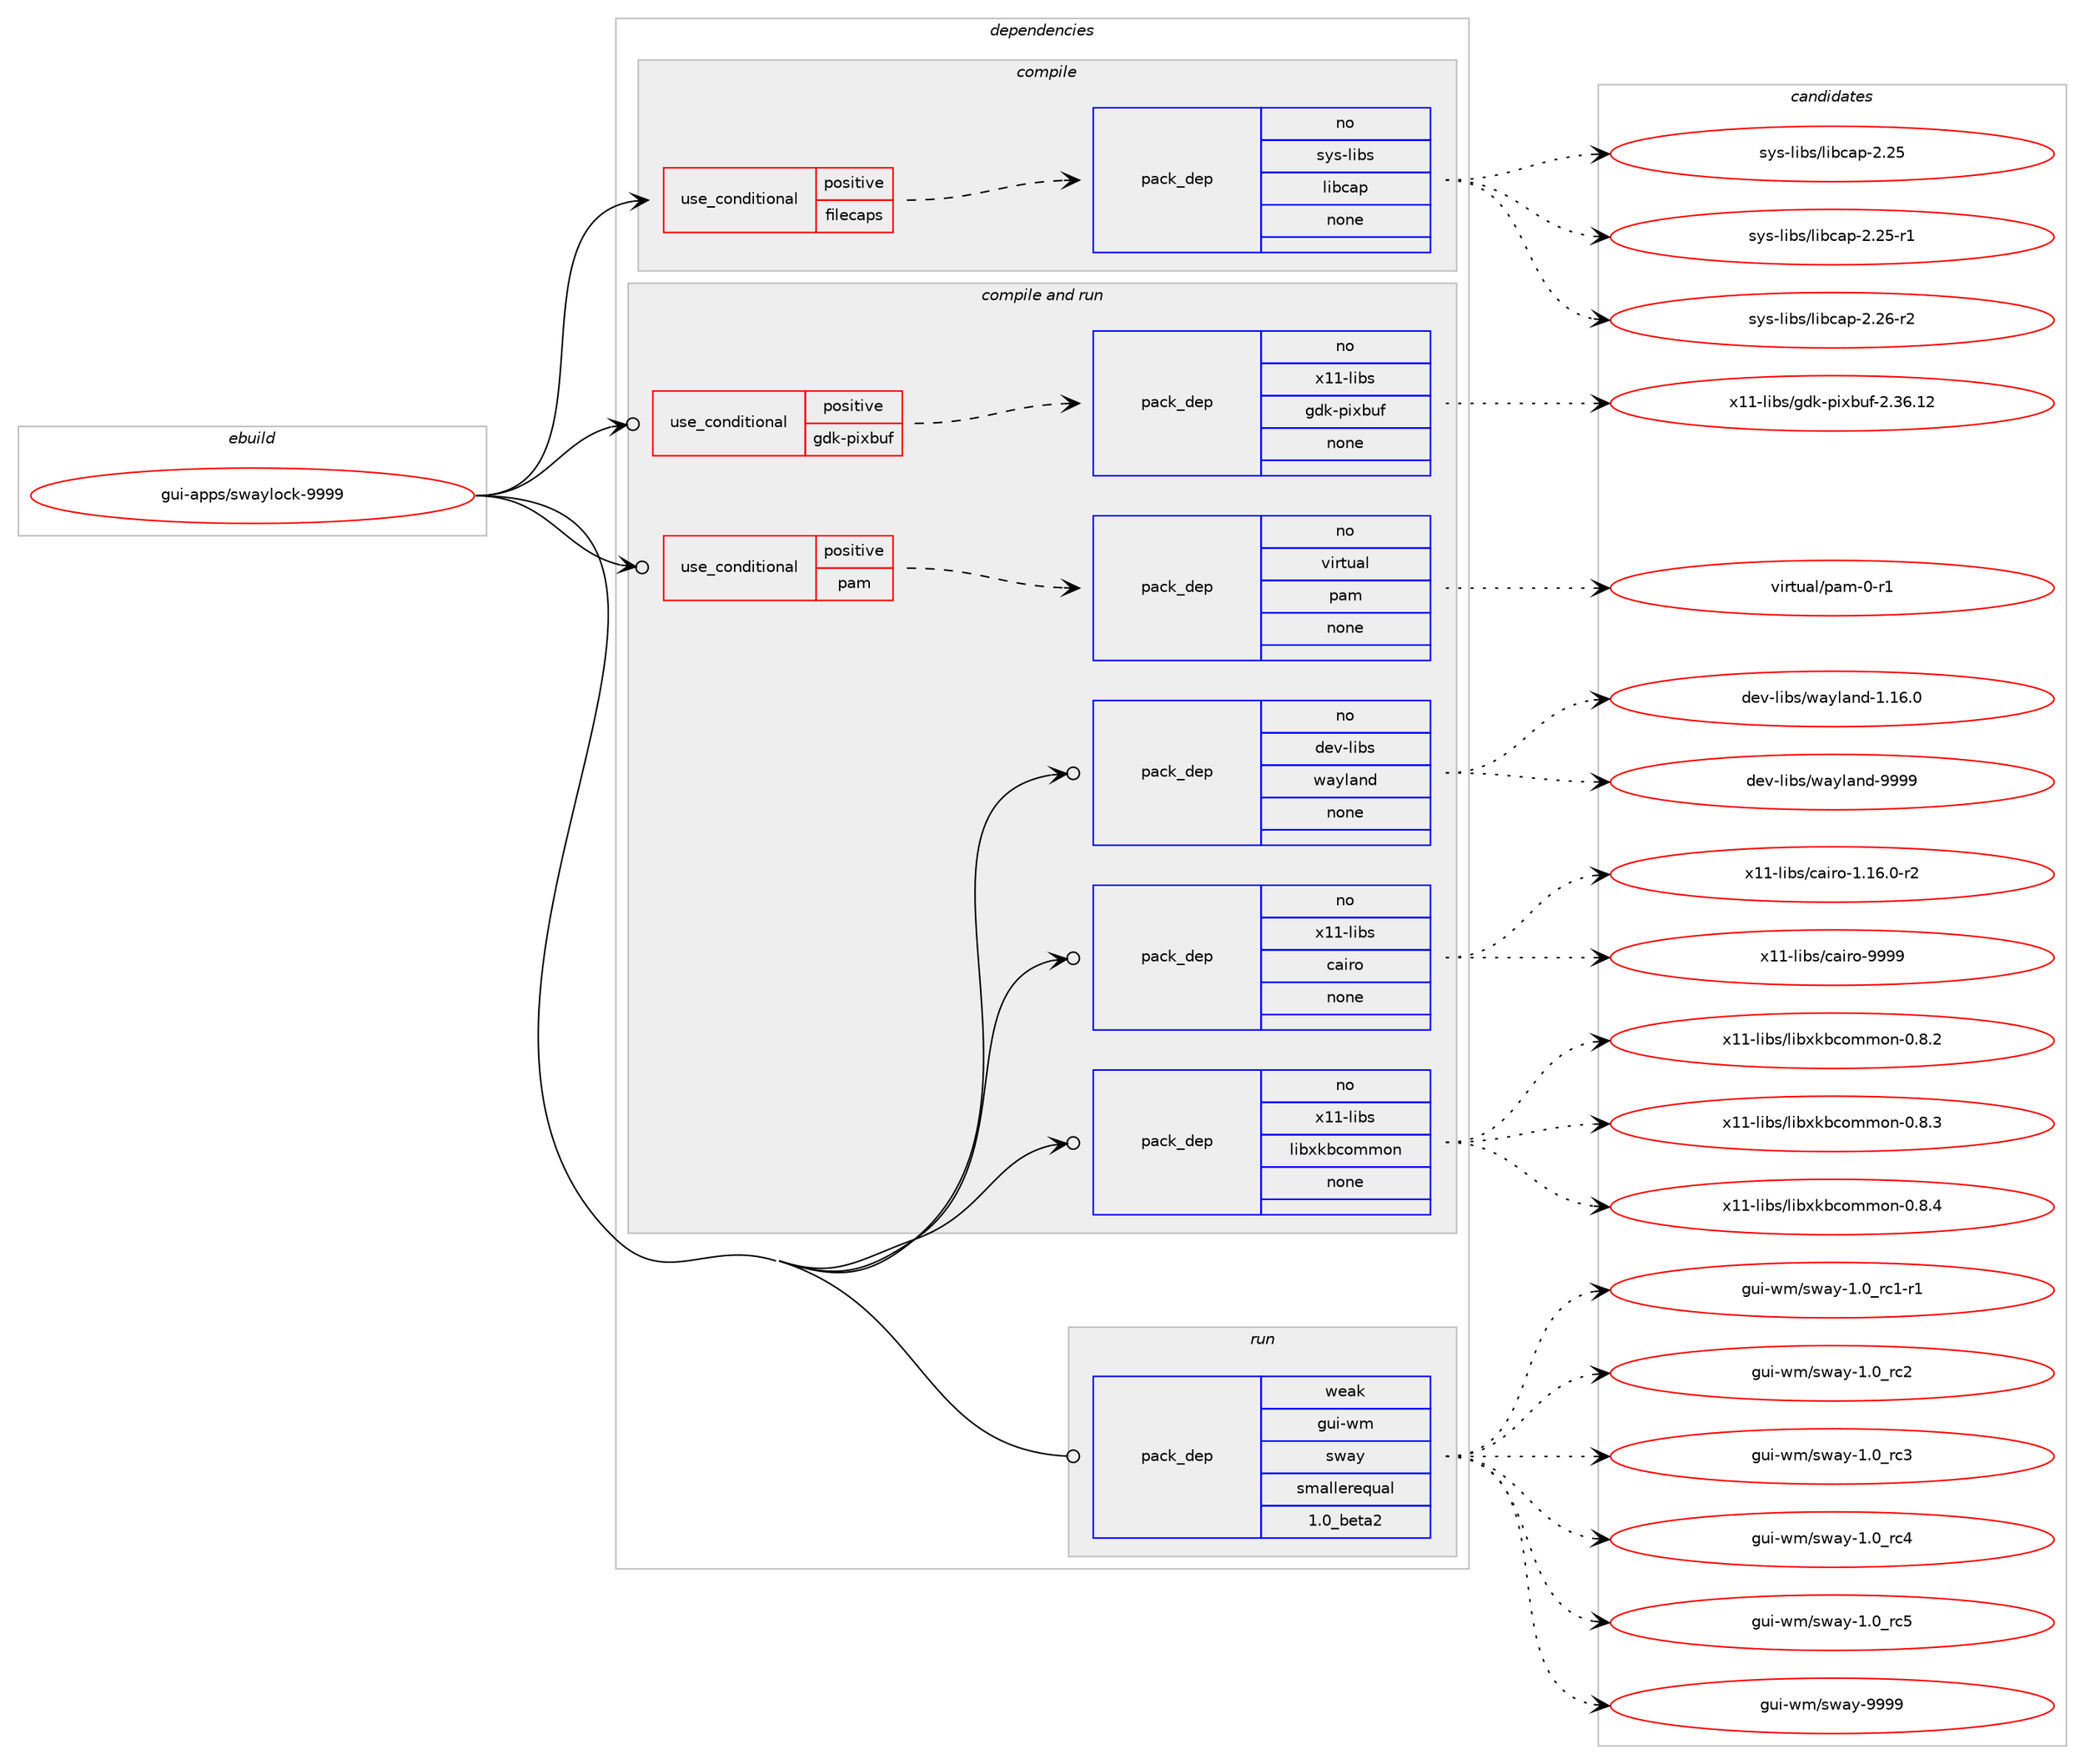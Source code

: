 digraph prolog {

# *************
# Graph options
# *************

newrank=true;
concentrate=true;
compound=true;
graph [rankdir=LR,fontname=Helvetica,fontsize=10,ranksep=1.5];#, ranksep=2.5, nodesep=0.2];
edge  [arrowhead=vee];
node  [fontname=Helvetica,fontsize=10];

# **********
# The ebuild
# **********

subgraph cluster_leftcol {
color=gray;
rank=same;
label=<<i>ebuild</i>>;
id [label="gui-apps/swaylock-9999", color=red, width=4, href="../gui-apps/swaylock-9999.svg"];
}

# ****************
# The dependencies
# ****************

subgraph cluster_midcol {
color=gray;
label=<<i>dependencies</i>>;
subgraph cluster_compile {
fillcolor="#eeeeee";
style=filled;
label=<<i>compile</i>>;
subgraph cond428407 {
dependency1569937 [label=<<TABLE BORDER="0" CELLBORDER="1" CELLSPACING="0" CELLPADDING="4"><TR><TD ROWSPAN="3" CELLPADDING="10">use_conditional</TD></TR><TR><TD>positive</TD></TR><TR><TD>filecaps</TD></TR></TABLE>>, shape=none, color=red];
subgraph pack1117241 {
dependency1569938 [label=<<TABLE BORDER="0" CELLBORDER="1" CELLSPACING="0" CELLPADDING="4" WIDTH="220"><TR><TD ROWSPAN="6" CELLPADDING="30">pack_dep</TD></TR><TR><TD WIDTH="110">no</TD></TR><TR><TD>sys-libs</TD></TR><TR><TD>libcap</TD></TR><TR><TD>none</TD></TR><TR><TD></TD></TR></TABLE>>, shape=none, color=blue];
}
dependency1569937:e -> dependency1569938:w [weight=20,style="dashed",arrowhead="vee"];
}
id:e -> dependency1569937:w [weight=20,style="solid",arrowhead="vee"];
}
subgraph cluster_compileandrun {
fillcolor="#eeeeee";
style=filled;
label=<<i>compile and run</i>>;
subgraph cond428408 {
dependency1569939 [label=<<TABLE BORDER="0" CELLBORDER="1" CELLSPACING="0" CELLPADDING="4"><TR><TD ROWSPAN="3" CELLPADDING="10">use_conditional</TD></TR><TR><TD>positive</TD></TR><TR><TD>gdk-pixbuf</TD></TR></TABLE>>, shape=none, color=red];
subgraph pack1117242 {
dependency1569940 [label=<<TABLE BORDER="0" CELLBORDER="1" CELLSPACING="0" CELLPADDING="4" WIDTH="220"><TR><TD ROWSPAN="6" CELLPADDING="30">pack_dep</TD></TR><TR><TD WIDTH="110">no</TD></TR><TR><TD>x11-libs</TD></TR><TR><TD>gdk-pixbuf</TD></TR><TR><TD>none</TD></TR><TR><TD></TD></TR></TABLE>>, shape=none, color=blue];
}
dependency1569939:e -> dependency1569940:w [weight=20,style="dashed",arrowhead="vee"];
}
id:e -> dependency1569939:w [weight=20,style="solid",arrowhead="odotvee"];
subgraph cond428409 {
dependency1569941 [label=<<TABLE BORDER="0" CELLBORDER="1" CELLSPACING="0" CELLPADDING="4"><TR><TD ROWSPAN="3" CELLPADDING="10">use_conditional</TD></TR><TR><TD>positive</TD></TR><TR><TD>pam</TD></TR></TABLE>>, shape=none, color=red];
subgraph pack1117243 {
dependency1569942 [label=<<TABLE BORDER="0" CELLBORDER="1" CELLSPACING="0" CELLPADDING="4" WIDTH="220"><TR><TD ROWSPAN="6" CELLPADDING="30">pack_dep</TD></TR><TR><TD WIDTH="110">no</TD></TR><TR><TD>virtual</TD></TR><TR><TD>pam</TD></TR><TR><TD>none</TD></TR><TR><TD></TD></TR></TABLE>>, shape=none, color=blue];
}
dependency1569941:e -> dependency1569942:w [weight=20,style="dashed",arrowhead="vee"];
}
id:e -> dependency1569941:w [weight=20,style="solid",arrowhead="odotvee"];
subgraph pack1117244 {
dependency1569943 [label=<<TABLE BORDER="0" CELLBORDER="1" CELLSPACING="0" CELLPADDING="4" WIDTH="220"><TR><TD ROWSPAN="6" CELLPADDING="30">pack_dep</TD></TR><TR><TD WIDTH="110">no</TD></TR><TR><TD>dev-libs</TD></TR><TR><TD>wayland</TD></TR><TR><TD>none</TD></TR><TR><TD></TD></TR></TABLE>>, shape=none, color=blue];
}
id:e -> dependency1569943:w [weight=20,style="solid",arrowhead="odotvee"];
subgraph pack1117245 {
dependency1569944 [label=<<TABLE BORDER="0" CELLBORDER="1" CELLSPACING="0" CELLPADDING="4" WIDTH="220"><TR><TD ROWSPAN="6" CELLPADDING="30">pack_dep</TD></TR><TR><TD WIDTH="110">no</TD></TR><TR><TD>x11-libs</TD></TR><TR><TD>cairo</TD></TR><TR><TD>none</TD></TR><TR><TD></TD></TR></TABLE>>, shape=none, color=blue];
}
id:e -> dependency1569944:w [weight=20,style="solid",arrowhead="odotvee"];
subgraph pack1117246 {
dependency1569945 [label=<<TABLE BORDER="0" CELLBORDER="1" CELLSPACING="0" CELLPADDING="4" WIDTH="220"><TR><TD ROWSPAN="6" CELLPADDING="30">pack_dep</TD></TR><TR><TD WIDTH="110">no</TD></TR><TR><TD>x11-libs</TD></TR><TR><TD>libxkbcommon</TD></TR><TR><TD>none</TD></TR><TR><TD></TD></TR></TABLE>>, shape=none, color=blue];
}
id:e -> dependency1569945:w [weight=20,style="solid",arrowhead="odotvee"];
}
subgraph cluster_run {
fillcolor="#eeeeee";
style=filled;
label=<<i>run</i>>;
subgraph pack1117247 {
dependency1569946 [label=<<TABLE BORDER="0" CELLBORDER="1" CELLSPACING="0" CELLPADDING="4" WIDTH="220"><TR><TD ROWSPAN="6" CELLPADDING="30">pack_dep</TD></TR><TR><TD WIDTH="110">weak</TD></TR><TR><TD>gui-wm</TD></TR><TR><TD>sway</TD></TR><TR><TD>smallerequal</TD></TR><TR><TD>1.0_beta2</TD></TR></TABLE>>, shape=none, color=blue];
}
id:e -> dependency1569946:w [weight=20,style="solid",arrowhead="odot"];
}
}

# **************
# The candidates
# **************

subgraph cluster_choices {
rank=same;
color=gray;
label=<<i>candidates</i>>;

subgraph choice1117241 {
color=black;
nodesep=1;
choice1151211154510810598115471081059899971124550465053 [label="sys-libs/libcap-2.25", color=red, width=4,href="../sys-libs/libcap-2.25.svg"];
choice11512111545108105981154710810598999711245504650534511449 [label="sys-libs/libcap-2.25-r1", color=red, width=4,href="../sys-libs/libcap-2.25-r1.svg"];
choice11512111545108105981154710810598999711245504650544511450 [label="sys-libs/libcap-2.26-r2", color=red, width=4,href="../sys-libs/libcap-2.26-r2.svg"];
dependency1569938:e -> choice1151211154510810598115471081059899971124550465053:w [style=dotted,weight="100"];
dependency1569938:e -> choice11512111545108105981154710810598999711245504650534511449:w [style=dotted,weight="100"];
dependency1569938:e -> choice11512111545108105981154710810598999711245504650544511450:w [style=dotted,weight="100"];
}
subgraph choice1117242 {
color=black;
nodesep=1;
choice120494945108105981154710310010745112105120981171024550465154464950 [label="x11-libs/gdk-pixbuf-2.36.12", color=red, width=4,href="../x11-libs/gdk-pixbuf-2.36.12.svg"];
dependency1569940:e -> choice120494945108105981154710310010745112105120981171024550465154464950:w [style=dotted,weight="100"];
}
subgraph choice1117243 {
color=black;
nodesep=1;
choice11810511411611797108471129710945484511449 [label="virtual/pam-0-r1", color=red, width=4,href="../virtual/pam-0-r1.svg"];
dependency1569942:e -> choice11810511411611797108471129710945484511449:w [style=dotted,weight="100"];
}
subgraph choice1117244 {
color=black;
nodesep=1;
choice100101118451081059811547119971211089711010045494649544648 [label="dev-libs/wayland-1.16.0", color=red, width=4,href="../dev-libs/wayland-1.16.0.svg"];
choice10010111845108105981154711997121108971101004557575757 [label="dev-libs/wayland-9999", color=red, width=4,href="../dev-libs/wayland-9999.svg"];
dependency1569943:e -> choice100101118451081059811547119971211089711010045494649544648:w [style=dotted,weight="100"];
dependency1569943:e -> choice10010111845108105981154711997121108971101004557575757:w [style=dotted,weight="100"];
}
subgraph choice1117245 {
color=black;
nodesep=1;
choice12049494510810598115479997105114111454946495446484511450 [label="x11-libs/cairo-1.16.0-r2", color=red, width=4,href="../x11-libs/cairo-1.16.0-r2.svg"];
choice120494945108105981154799971051141114557575757 [label="x11-libs/cairo-9999", color=red, width=4,href="../x11-libs/cairo-9999.svg"];
dependency1569944:e -> choice12049494510810598115479997105114111454946495446484511450:w [style=dotted,weight="100"];
dependency1569944:e -> choice120494945108105981154799971051141114557575757:w [style=dotted,weight="100"];
}
subgraph choice1117246 {
color=black;
nodesep=1;
choice1204949451081059811547108105981201079899111109109111110454846564650 [label="x11-libs/libxkbcommon-0.8.2", color=red, width=4,href="../x11-libs/libxkbcommon-0.8.2.svg"];
choice1204949451081059811547108105981201079899111109109111110454846564651 [label="x11-libs/libxkbcommon-0.8.3", color=red, width=4,href="../x11-libs/libxkbcommon-0.8.3.svg"];
choice1204949451081059811547108105981201079899111109109111110454846564652 [label="x11-libs/libxkbcommon-0.8.4", color=red, width=4,href="../x11-libs/libxkbcommon-0.8.4.svg"];
dependency1569945:e -> choice1204949451081059811547108105981201079899111109109111110454846564650:w [style=dotted,weight="100"];
dependency1569945:e -> choice1204949451081059811547108105981201079899111109109111110454846564651:w [style=dotted,weight="100"];
dependency1569945:e -> choice1204949451081059811547108105981201079899111109109111110454846564652:w [style=dotted,weight="100"];
}
subgraph choice1117247 {
color=black;
nodesep=1;
choice103117105451191094711511997121454946489511499494511449 [label="gui-wm/sway-1.0_rc1-r1", color=red, width=4,href="../gui-wm/sway-1.0_rc1-r1.svg"];
choice10311710545119109471151199712145494648951149950 [label="gui-wm/sway-1.0_rc2", color=red, width=4,href="../gui-wm/sway-1.0_rc2.svg"];
choice10311710545119109471151199712145494648951149951 [label="gui-wm/sway-1.0_rc3", color=red, width=4,href="../gui-wm/sway-1.0_rc3.svg"];
choice10311710545119109471151199712145494648951149952 [label="gui-wm/sway-1.0_rc4", color=red, width=4,href="../gui-wm/sway-1.0_rc4.svg"];
choice10311710545119109471151199712145494648951149953 [label="gui-wm/sway-1.0_rc5", color=red, width=4,href="../gui-wm/sway-1.0_rc5.svg"];
choice1031171054511910947115119971214557575757 [label="gui-wm/sway-9999", color=red, width=4,href="../gui-wm/sway-9999.svg"];
dependency1569946:e -> choice103117105451191094711511997121454946489511499494511449:w [style=dotted,weight="100"];
dependency1569946:e -> choice10311710545119109471151199712145494648951149950:w [style=dotted,weight="100"];
dependency1569946:e -> choice10311710545119109471151199712145494648951149951:w [style=dotted,weight="100"];
dependency1569946:e -> choice10311710545119109471151199712145494648951149952:w [style=dotted,weight="100"];
dependency1569946:e -> choice10311710545119109471151199712145494648951149953:w [style=dotted,weight="100"];
dependency1569946:e -> choice1031171054511910947115119971214557575757:w [style=dotted,weight="100"];
}
}

}
